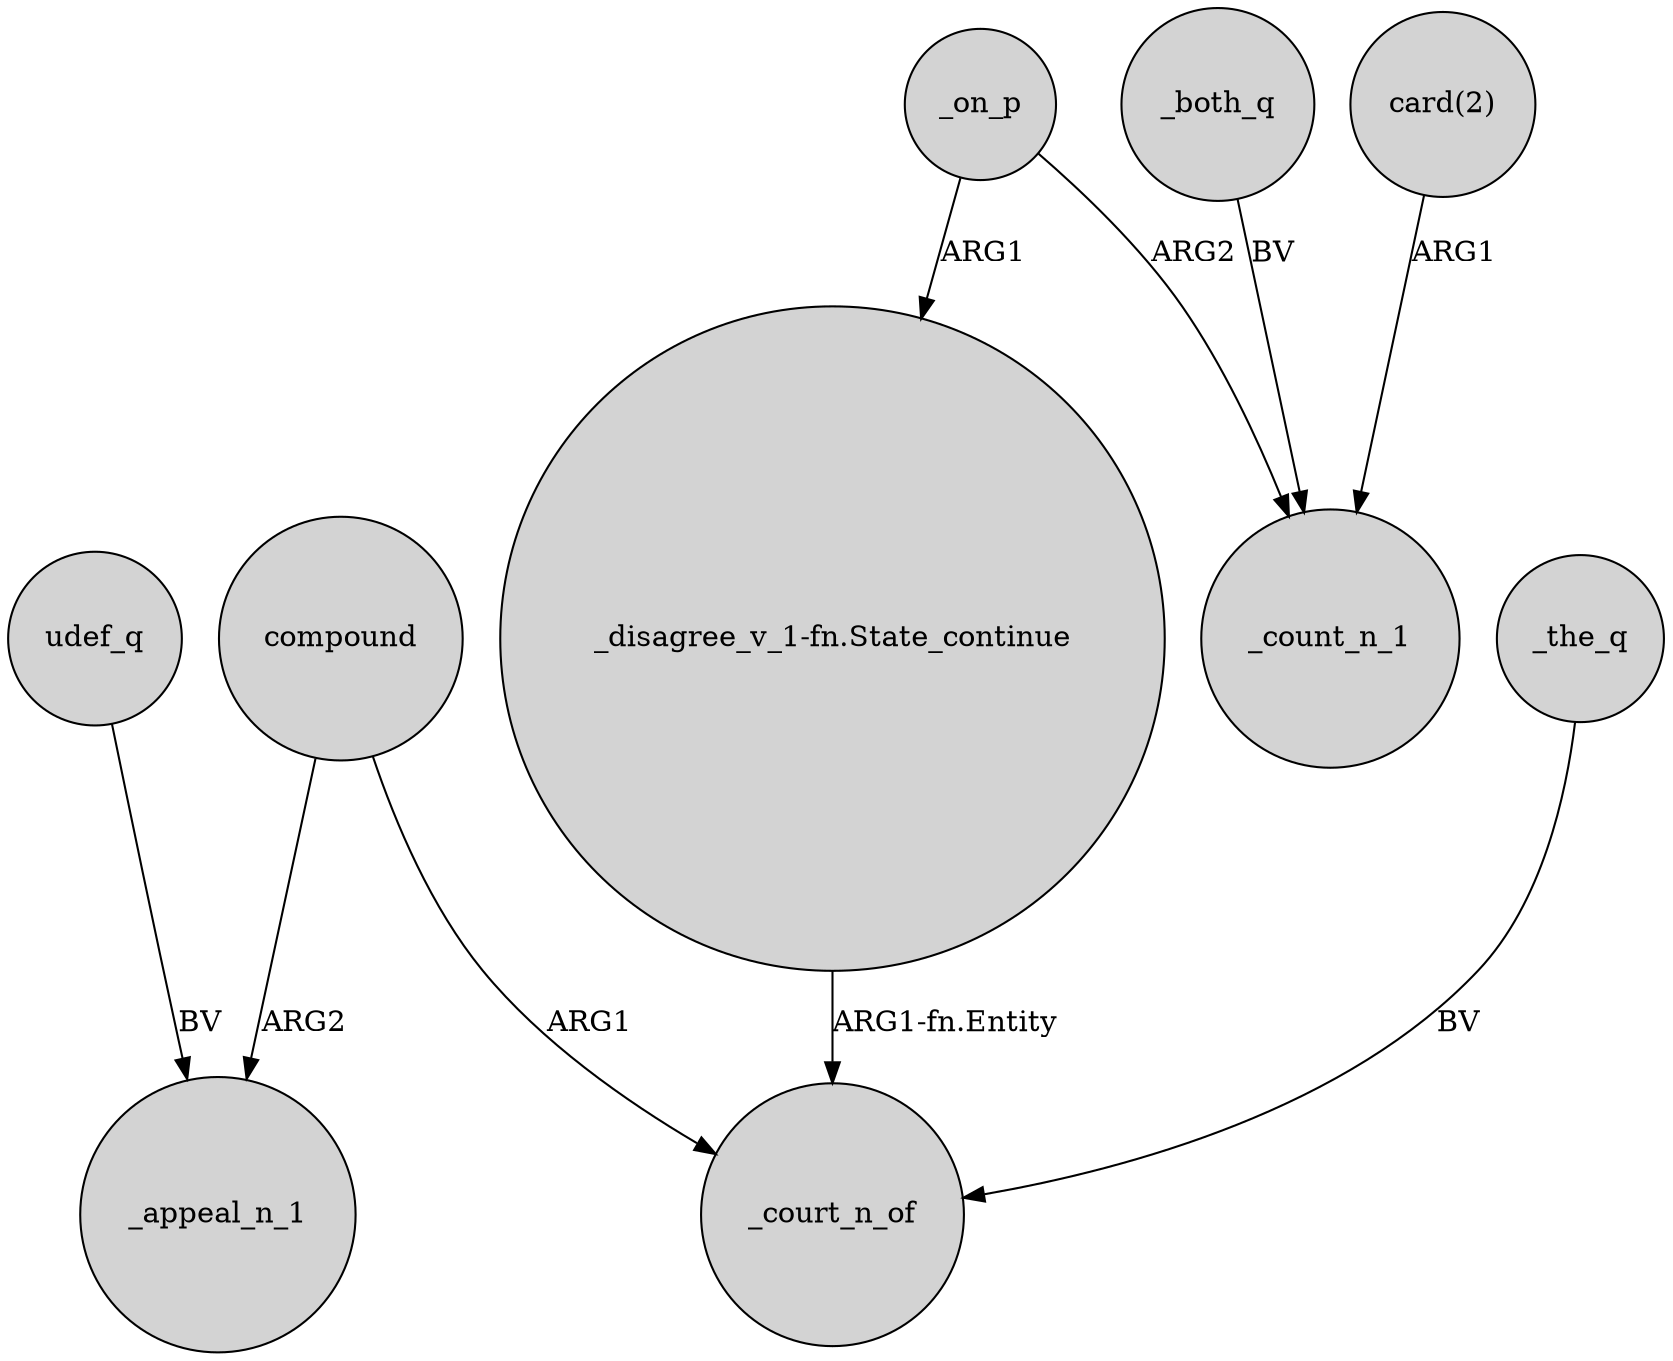 digraph {
	node [shape=circle style=filled]
	udef_q -> _appeal_n_1 [label=BV]
	_on_p -> _count_n_1 [label=ARG2]
	_both_q -> _count_n_1 [label=BV]
	compound -> _court_n_of [label=ARG1]
	"_disagree_v_1-fn.State_continue" -> _court_n_of [label="ARG1-fn.Entity"]
	"card(2)" -> _count_n_1 [label=ARG1]
	compound -> _appeal_n_1 [label=ARG2]
	_the_q -> _court_n_of [label=BV]
	_on_p -> "_disagree_v_1-fn.State_continue" [label=ARG1]
}
